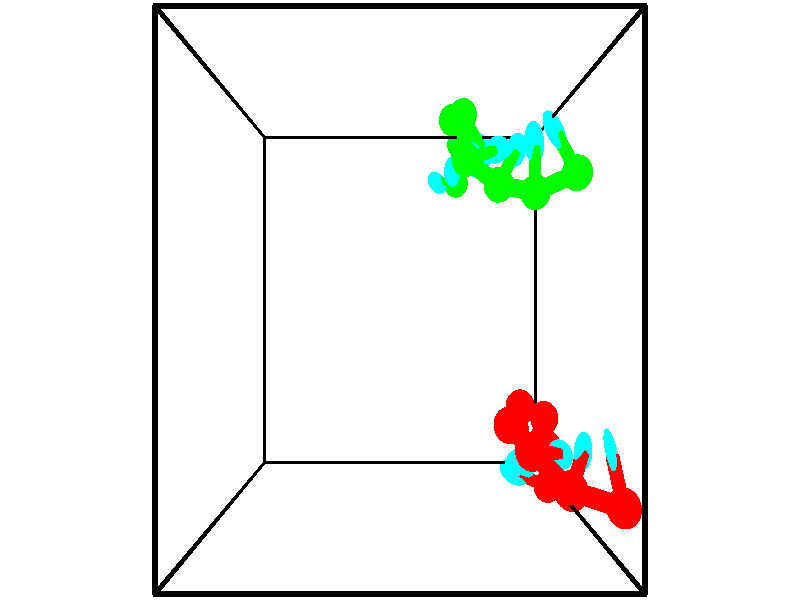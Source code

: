 // switches for output
#declare DRAW_BASES = 1; // possible values are 0, 1; only relevant for DNA ribbons
#declare DRAW_BASES_TYPE = 3; // possible values are 1, 2, 3; only relevant for DNA ribbons
#declare DRAW_FOG = 0; // set to 1 to enable fog

#include "colors.inc"

#include "transforms.inc"
background { rgb <1, 1, 1>}

#default {
   normal{
       ripples 0.25
       frequency 0.20
       turbulence 0.2
       lambda 5
   }
	finish {
		phong 0.1
		phong_size 40.
	}
}

// original window dimensions: 1024x640


// camera settings

camera {
	sky <-0, 1, 0>
	up <-0, 1, 0>
	right 1.6 * <1, 0, 0>
	location <2.5, 2.5, 11.1562>
	look_at <2.5, 2.5, 2.5>
	direction <0, 0, -8.6562>
	angle 67.0682
}


# declare cpy_camera_pos = <2.5, 2.5, 11.1562>;
# if (DRAW_FOG = 1)
fog {
	fog_type 2
	up vnormalize(cpy_camera_pos)
	color rgbt<1,1,1,0.3>
	distance 1e-5
	fog_alt 3e-3
	fog_offset 4
}
# end


// LIGHTS

# declare lum = 6;
global_settings {
	ambient_light rgb lum * <0.05, 0.05, 0.05>
	max_trace_level 15
}# declare cpy_direct_light_amount = 0.25;
light_source
{	1000 * <-1, -1, 1>,
	rgb lum * cpy_direct_light_amount
	parallel
}

light_source
{	1000 * <1, 1, -1>,
	rgb lum * cpy_direct_light_amount
	parallel
}

// strand 0

// nucleotide -1

// particle -1
sphere {
	<5.801936, -0.058663, 2.250527> 0.250000
	pigment { color rgbt <1,0,0,0> }
	no_shadow
}
cylinder {
	<5.754463, 0.303886, 2.088341>,  <5.725979, 0.521415, 1.991029>, 0.100000
	pigment { color rgbt <1,0,0,0> }
	no_shadow
}
cylinder {
	<5.754463, 0.303886, 2.088341>,  <5.801936, -0.058663, 2.250527>, 0.100000
	pigment { color rgbt <1,0,0,0> }
	no_shadow
}

// particle -1
sphere {
	<5.754463, 0.303886, 2.088341> 0.100000
	pigment { color rgbt <1,0,0,0> }
	no_shadow
}
sphere {
	0, 1
	scale<0.080000,0.200000,0.300000>
	matrix <-0.842343, -0.308109, -0.442184,
		-0.525712, 0.289063, 0.800044,
		-0.118682, 0.906373, -0.405467,
		5.718859, 0.575798, 1.966701>
	pigment { color rgbt <0,1,1,0> }
	no_shadow
}
cylinder {
	<5.048738, 0.131009, 2.170156>,  <5.801936, -0.058663, 2.250527>, 0.130000
	pigment { color rgbt <1,0,0,0> }
	no_shadow
}

// nucleotide -1

// particle -1
sphere {
	<5.048738, 0.131009, 2.170156> 0.250000
	pigment { color rgbt <1,0,0,0> }
	no_shadow
}
cylinder {
	<5.235048, 0.355814, 1.896749>,  <5.346835, 0.490696, 1.732706>, 0.100000
	pigment { color rgbt <1,0,0,0> }
	no_shadow
}
cylinder {
	<5.235048, 0.355814, 1.896749>,  <5.048738, 0.131009, 2.170156>, 0.100000
	pigment { color rgbt <1,0,0,0> }
	no_shadow
}

// particle -1
sphere {
	<5.235048, 0.355814, 1.896749> 0.100000
	pigment { color rgbt <1,0,0,0> }
	no_shadow
}
sphere {
	0, 1
	scale<0.080000,0.200000,0.300000>
	matrix <-0.674143, -0.274994, -0.685499,
		-0.573222, 0.780077, 0.250790,
		0.465777, 0.562012, -0.683516,
		5.374781, 0.524417, 1.691695>
	pigment { color rgbt <0,1,1,0> }
	no_shadow
}
cylinder {
	<4.521244, 0.559621, 1.899292>,  <5.048738, 0.131009, 2.170156>, 0.130000
	pigment { color rgbt <1,0,0,0> }
	no_shadow
}

// nucleotide -1

// particle -1
sphere {
	<4.521244, 0.559621, 1.899292> 0.250000
	pigment { color rgbt <1,0,0,0> }
	no_shadow
}
cylinder {
	<4.836199, 0.489197, 1.662979>,  <5.025172, 0.446943, 1.521191>, 0.100000
	pigment { color rgbt <1,0,0,0> }
	no_shadow
}
cylinder {
	<4.836199, 0.489197, 1.662979>,  <4.521244, 0.559621, 1.899292>, 0.100000
	pigment { color rgbt <1,0,0,0> }
	no_shadow
}

// particle -1
sphere {
	<4.836199, 0.489197, 1.662979> 0.100000
	pigment { color rgbt <1,0,0,0> }
	no_shadow
}
sphere {
	0, 1
	scale<0.080000,0.200000,0.300000>
	matrix <-0.615844, -0.267427, -0.741093,
		-0.027514, 0.947357, -0.318995,
		0.787388, -0.176060, -0.590782,
		5.072415, 0.436379, 1.485745>
	pigment { color rgbt <0,1,1,0> }
	no_shadow
}
cylinder {
	<4.277403, 0.797608, 1.321197>,  <4.521244, 0.559621, 1.899292>, 0.130000
	pigment { color rgbt <1,0,0,0> }
	no_shadow
}

// nucleotide -1

// particle -1
sphere {
	<4.277403, 0.797608, 1.321197> 0.250000
	pigment { color rgbt <1,0,0,0> }
	no_shadow
}
cylinder {
	<4.573511, 0.539209, 1.246698>,  <4.751176, 0.384169, 1.201999>, 0.100000
	pigment { color rgbt <1,0,0,0> }
	no_shadow
}
cylinder {
	<4.573511, 0.539209, 1.246698>,  <4.277403, 0.797608, 1.321197>, 0.100000
	pigment { color rgbt <1,0,0,0> }
	no_shadow
}

// particle -1
sphere {
	<4.573511, 0.539209, 1.246698> 0.100000
	pigment { color rgbt <1,0,0,0> }
	no_shadow
}
sphere {
	0, 1
	scale<0.080000,0.200000,0.300000>
	matrix <-0.423119, -0.232374, -0.875770,
		0.522467, 0.727109, -0.445354,
		0.740269, -0.645999, -0.186246,
		4.795592, 0.345409, 1.190825>
	pigment { color rgbt <0,1,1,0> }
	no_shadow
}
cylinder {
	<4.590574, 0.952882, 0.661566>,  <4.277403, 0.797608, 1.321197>, 0.130000
	pigment { color rgbt <1,0,0,0> }
	no_shadow
}

// nucleotide -1

// particle -1
sphere {
	<4.590574, 0.952882, 0.661566> 0.250000
	pigment { color rgbt <1,0,0,0> }
	no_shadow
}
cylinder {
	<4.627169, 0.569643, 0.770144>,  <4.649126, 0.339700, 0.835290>, 0.100000
	pigment { color rgbt <1,0,0,0> }
	no_shadow
}
cylinder {
	<4.627169, 0.569643, 0.770144>,  <4.590574, 0.952882, 0.661566>, 0.100000
	pigment { color rgbt <1,0,0,0> }
	no_shadow
}

// particle -1
sphere {
	<4.627169, 0.569643, 0.770144> 0.100000
	pigment { color rgbt <1,0,0,0> }
	no_shadow
}
sphere {
	0, 1
	scale<0.080000,0.200000,0.300000>
	matrix <-0.352032, -0.286102, -0.891190,
		0.931506, -0.014025, -0.363455,
		0.091486, -0.958096, 0.271443,
		4.654614, 0.282215, 0.851576>
	pigment { color rgbt <0,1,1,0> }
	no_shadow
}
cylinder {
	<5.118855, 0.718090, 0.185615>,  <4.590574, 0.952882, 0.661566>, 0.130000
	pigment { color rgbt <1,0,0,0> }
	no_shadow
}

// nucleotide -1

// particle -1
sphere {
	<5.118855, 0.718090, 0.185615> 0.250000
	pigment { color rgbt <1,0,0,0> }
	no_shadow
}
cylinder {
	<4.908863, 0.411304, 0.333218>,  <4.782868, 0.227233, 0.421779>, 0.100000
	pigment { color rgbt <1,0,0,0> }
	no_shadow
}
cylinder {
	<4.908863, 0.411304, 0.333218>,  <5.118855, 0.718090, 0.185615>, 0.100000
	pigment { color rgbt <1,0,0,0> }
	no_shadow
}

// particle -1
sphere {
	<4.908863, 0.411304, 0.333218> 0.100000
	pigment { color rgbt <1,0,0,0> }
	no_shadow
}
sphere {
	0, 1
	scale<0.080000,0.200000,0.300000>
	matrix <-0.306090, -0.234416, -0.922691,
		0.794170, -0.597342, -0.111696,
		-0.524979, -0.766963, 0.369006,
		4.751369, 0.181216, 0.443919>
	pigment { color rgbt <0,1,1,0> }
	no_shadow
}
cylinder {
	<5.296049, 0.188280, -0.278649>,  <5.118855, 0.718090, 0.185615>, 0.130000
	pigment { color rgbt <1,0,0,0> }
	no_shadow
}

// nucleotide -1

// particle -1
sphere {
	<5.296049, 0.188280, -0.278649> 0.250000
	pigment { color rgbt <1,0,0,0> }
	no_shadow
}
cylinder {
	<4.949940, 0.087673, -0.105194>,  <4.742274, 0.027309, -0.001121>, 0.100000
	pigment { color rgbt <1,0,0,0> }
	no_shadow
}
cylinder {
	<4.949940, 0.087673, -0.105194>,  <5.296049, 0.188280, -0.278649>, 0.100000
	pigment { color rgbt <1,0,0,0> }
	no_shadow
}

// particle -1
sphere {
	<4.949940, 0.087673, -0.105194> 0.100000
	pigment { color rgbt <1,0,0,0> }
	no_shadow
}
sphere {
	0, 1
	scale<0.080000,0.200000,0.300000>
	matrix <-0.322425, -0.383142, -0.865589,
		0.383856, -0.888786, 0.250427,
		-0.865273, -0.251518, 0.433638,
		4.690358, 0.012218, 0.024897>
	pigment { color rgbt <0,1,1,0> }
	no_shadow
}
cylinder {
	<5.312905, -0.477845, -0.397828>,  <5.296049, 0.188280, -0.278649>, 0.130000
	pigment { color rgbt <1,0,0,0> }
	no_shadow
}

// nucleotide -1

// particle -1
sphere {
	<5.312905, -0.477845, -0.397828> 0.250000
	pigment { color rgbt <1,0,0,0> }
	no_shadow
}
cylinder {
	<4.944757, -0.331502, -0.342593>,  <4.723869, -0.243696, -0.309452>, 0.100000
	pigment { color rgbt <1,0,0,0> }
	no_shadow
}
cylinder {
	<4.944757, -0.331502, -0.342593>,  <5.312905, -0.477845, -0.397828>, 0.100000
	pigment { color rgbt <1,0,0,0> }
	no_shadow
}

// particle -1
sphere {
	<4.944757, -0.331502, -0.342593> 0.100000
	pigment { color rgbt <1,0,0,0> }
	no_shadow
}
sphere {
	0, 1
	scale<0.080000,0.200000,0.300000>
	matrix <-0.300240, -0.434868, -0.848968,
		-0.250551, -0.822823, 0.510084,
		-0.920369, 0.365857, 0.138088,
		4.668647, -0.221744, -0.301167>
	pigment { color rgbt <0,1,1,0> }
	no_shadow
}
// strand 1

// nucleotide -1

// particle -1
sphere {
	<3.670954, 4.540061, -1.504363> 0.250000
	pigment { color rgbt <0,1,0,0> }
	no_shadow
}
cylinder {
	<3.429737, 4.492468, -1.188849>,  <3.285007, 4.463912, -0.999540>, 0.100000
	pigment { color rgbt <0,1,0,0> }
	no_shadow
}
cylinder {
	<3.429737, 4.492468, -1.188849>,  <3.670954, 4.540061, -1.504363>, 0.100000
	pigment { color rgbt <0,1,0,0> }
	no_shadow
}

// particle -1
sphere {
	<3.429737, 4.492468, -1.188849> 0.100000
	pigment { color rgbt <0,1,0,0> }
	no_shadow
}
sphere {
	0, 1
	scale<0.080000,0.200000,0.300000>
	matrix <0.720949, 0.341931, 0.602757,
		-0.341427, 0.932162, -0.120420,
		-0.603042, -0.118981, 0.788786,
		3.248824, 4.456773, -0.952213>
	pigment { color rgbt <0,1,1,0> }
	no_shadow
}
cylinder {
	<3.706181, 5.136142, -1.078206>,  <3.670954, 4.540061, -1.504363>, 0.130000
	pigment { color rgbt <0,1,0,0> }
	no_shadow
}

// nucleotide -1

// particle -1
sphere {
	<3.706181, 5.136142, -1.078206> 0.250000
	pigment { color rgbt <0,1,0,0> }
	no_shadow
}
cylinder {
	<3.601395, 4.826402, -0.847814>,  <3.538523, 4.640557, -0.709578>, 0.100000
	pigment { color rgbt <0,1,0,0> }
	no_shadow
}
cylinder {
	<3.601395, 4.826402, -0.847814>,  <3.706181, 5.136142, -1.078206>, 0.100000
	pigment { color rgbt <0,1,0,0> }
	no_shadow
}

// particle -1
sphere {
	<3.601395, 4.826402, -0.847814> 0.100000
	pigment { color rgbt <0,1,0,0> }
	no_shadow
}
sphere {
	0, 1
	scale<0.080000,0.200000,0.300000>
	matrix <0.676645, 0.278182, 0.681738,
		-0.688132, 0.568326, 0.451087,
		-0.261965, -0.774351, 0.575981,
		3.522805, 4.594096, -0.675019>
	pigment { color rgbt <0,1,1,0> }
	no_shadow
}
cylinder {
	<3.496459, 5.374612, -0.422472>,  <3.706181, 5.136142, -1.078206>, 0.130000
	pigment { color rgbt <0,1,0,0> }
	no_shadow
}

// nucleotide -1

// particle -1
sphere {
	<3.496459, 5.374612, -0.422472> 0.250000
	pigment { color rgbt <0,1,0,0> }
	no_shadow
}
cylinder {
	<3.668938, 5.013834, -0.412982>,  <3.772425, 4.797367, -0.407289>, 0.100000
	pigment { color rgbt <0,1,0,0> }
	no_shadow
}
cylinder {
	<3.668938, 5.013834, -0.412982>,  <3.496459, 5.374612, -0.422472>, 0.100000
	pigment { color rgbt <0,1,0,0> }
	no_shadow
}

// particle -1
sphere {
	<3.668938, 5.013834, -0.412982> 0.100000
	pigment { color rgbt <0,1,0,0> }
	no_shadow
}
sphere {
	0, 1
	scale<0.080000,0.200000,0.300000>
	matrix <0.596644, 0.304767, 0.742384,
		-0.676820, -0.305959, 0.669555,
		0.431197, -0.901946, 0.023724,
		3.798297, 4.743250, -0.405865>
	pigment { color rgbt <0,1,1,0> }
	no_shadow
}
cylinder {
	<3.636499, 5.282300, 0.248794>,  <3.496459, 5.374612, -0.422472>, 0.130000
	pigment { color rgbt <0,1,0,0> }
	no_shadow
}

// nucleotide -1

// particle -1
sphere {
	<3.636499, 5.282300, 0.248794> 0.250000
	pigment { color rgbt <0,1,0,0> }
	no_shadow
}
cylinder {
	<3.865818, 5.025178, 0.045567>,  <4.003409, 4.870905, -0.076369>, 0.100000
	pigment { color rgbt <0,1,0,0> }
	no_shadow
}
cylinder {
	<3.865818, 5.025178, 0.045567>,  <3.636499, 5.282300, 0.248794>, 0.100000
	pigment { color rgbt <0,1,0,0> }
	no_shadow
}

// particle -1
sphere {
	<3.865818, 5.025178, 0.045567> 0.100000
	pigment { color rgbt <0,1,0,0> }
	no_shadow
}
sphere {
	0, 1
	scale<0.080000,0.200000,0.300000>
	matrix <0.601780, -0.090483, 0.793519,
		-0.556048, -0.760669, 0.334953,
		0.573298, -0.642803, -0.508068,
		4.037807, 4.832337, -0.106853>
	pigment { color rgbt <0,1,1,0> }
	no_shadow
}
cylinder {
	<3.655045, 4.549083, 0.593641>,  <3.636499, 5.282300, 0.248794>, 0.130000
	pigment { color rgbt <0,1,0,0> }
	no_shadow
}

// nucleotide -1

// particle -1
sphere {
	<3.655045, 4.549083, 0.593641> 0.250000
	pigment { color rgbt <0,1,0,0> }
	no_shadow
}
cylinder {
	<3.989506, 4.668919, 0.409859>,  <4.190182, 4.740820, 0.299590>, 0.100000
	pigment { color rgbt <0,1,0,0> }
	no_shadow
}
cylinder {
	<3.989506, 4.668919, 0.409859>,  <3.655045, 4.549083, 0.593641>, 0.100000
	pigment { color rgbt <0,1,0,0> }
	no_shadow
}

// particle -1
sphere {
	<3.989506, 4.668919, 0.409859> 0.100000
	pigment { color rgbt <0,1,0,0> }
	no_shadow
}
sphere {
	0, 1
	scale<0.080000,0.200000,0.300000>
	matrix <0.518249, -0.157182, 0.840662,
		0.179635, -0.941032, -0.286689,
		0.836151, 0.299588, -0.459454,
		4.240351, 4.758795, 0.272023>
	pigment { color rgbt <0,1,1,0> }
	no_shadow
}
cylinder {
	<4.173725, 4.128227, 0.915665>,  <3.655045, 4.549083, 0.593641>, 0.130000
	pigment { color rgbt <0,1,0,0> }
	no_shadow
}

// nucleotide -1

// particle -1
sphere {
	<4.173725, 4.128227, 0.915665> 0.250000
	pigment { color rgbt <0,1,0,0> }
	no_shadow
}
cylinder {
	<4.369694, 4.440671, 0.760827>,  <4.487275, 4.628138, 0.667923>, 0.100000
	pigment { color rgbt <0,1,0,0> }
	no_shadow
}
cylinder {
	<4.369694, 4.440671, 0.760827>,  <4.173725, 4.128227, 0.915665>, 0.100000
	pigment { color rgbt <0,1,0,0> }
	no_shadow
}

// particle -1
sphere {
	<4.369694, 4.440671, 0.760827> 0.100000
	pigment { color rgbt <0,1,0,0> }
	no_shadow
}
sphere {
	0, 1
	scale<0.080000,0.200000,0.300000>
	matrix <0.530268, 0.085432, 0.843515,
		0.691949, -0.618520, -0.372343,
		0.489921, 0.781111, -0.387096,
		4.516670, 4.675004, 0.644698>
	pigment { color rgbt <0,1,1,0> }
	no_shadow
}
cylinder {
	<4.791943, 4.019722, 0.944954>,  <4.173725, 4.128227, 0.915665>, 0.130000
	pigment { color rgbt <0,1,0,0> }
	no_shadow
}

// nucleotide -1

// particle -1
sphere {
	<4.791943, 4.019722, 0.944954> 0.250000
	pigment { color rgbt <0,1,0,0> }
	no_shadow
}
cylinder {
	<4.778851, 4.419465, 0.950758>,  <4.770995, 4.659311, 0.954241>, 0.100000
	pigment { color rgbt <0,1,0,0> }
	no_shadow
}
cylinder {
	<4.778851, 4.419465, 0.950758>,  <4.791943, 4.019722, 0.944954>, 0.100000
	pigment { color rgbt <0,1,0,0> }
	no_shadow
}

// particle -1
sphere {
	<4.778851, 4.419465, 0.950758> 0.100000
	pigment { color rgbt <0,1,0,0> }
	no_shadow
}
sphere {
	0, 1
	scale<0.080000,0.200000,0.300000>
	matrix <0.418116, 0.000503, 0.908393,
		0.907804, 0.035800, -0.417865,
		-0.032731, 0.999359, 0.014512,
		4.769032, 4.719273, 0.955112>
	pigment { color rgbt <0,1,1,0> }
	no_shadow
}
cylinder {
	<5.436687, 4.255293, 1.157660>,  <4.791943, 4.019722, 0.944954>, 0.130000
	pigment { color rgbt <0,1,0,0> }
	no_shadow
}

// nucleotide -1

// particle -1
sphere {
	<5.436687, 4.255293, 1.157660> 0.250000
	pigment { color rgbt <0,1,0,0> }
	no_shadow
}
cylinder {
	<5.211964, 4.583147, 1.202507>,  <5.077130, 4.779860, 1.229415>, 0.100000
	pigment { color rgbt <0,1,0,0> }
	no_shadow
}
cylinder {
	<5.211964, 4.583147, 1.202507>,  <5.436687, 4.255293, 1.157660>, 0.100000
	pigment { color rgbt <0,1,0,0> }
	no_shadow
}

// particle -1
sphere {
	<5.211964, 4.583147, 1.202507> 0.100000
	pigment { color rgbt <0,1,0,0> }
	no_shadow
}
sphere {
	0, 1
	scale<0.080000,0.200000,0.300000>
	matrix <0.502700, 0.230604, 0.833135,
		0.657012, 0.524423, -0.541586,
		-0.561807, 0.819636, 0.112118,
		5.043422, 4.829038, 1.236142>
	pigment { color rgbt <0,1,1,0> }
	no_shadow
}
// box output
cylinder {
	<0.000000, 0.000000, 0.000000>,  <5.000000, 0.000000, 0.000000>, 0.025000
	pigment { color rgbt <0,0,0,0> }
	no_shadow
}
cylinder {
	<0.000000, 0.000000, 0.000000>,  <0.000000, 5.000000, 0.000000>, 0.025000
	pigment { color rgbt <0,0,0,0> }
	no_shadow
}
cylinder {
	<0.000000, 0.000000, 0.000000>,  <0.000000, 0.000000, 5.000000>, 0.025000
	pigment { color rgbt <0,0,0,0> }
	no_shadow
}
cylinder {
	<5.000000, 5.000000, 5.000000>,  <0.000000, 5.000000, 5.000000>, 0.025000
	pigment { color rgbt <0,0,0,0> }
	no_shadow
}
cylinder {
	<5.000000, 5.000000, 5.000000>,  <5.000000, 0.000000, 5.000000>, 0.025000
	pigment { color rgbt <0,0,0,0> }
	no_shadow
}
cylinder {
	<5.000000, 5.000000, 5.000000>,  <5.000000, 5.000000, 0.000000>, 0.025000
	pigment { color rgbt <0,0,0,0> }
	no_shadow
}
cylinder {
	<0.000000, 0.000000, 5.000000>,  <0.000000, 5.000000, 5.000000>, 0.025000
	pigment { color rgbt <0,0,0,0> }
	no_shadow
}
cylinder {
	<0.000000, 0.000000, 5.000000>,  <5.000000, 0.000000, 5.000000>, 0.025000
	pigment { color rgbt <0,0,0,0> }
	no_shadow
}
cylinder {
	<5.000000, 5.000000, 0.000000>,  <0.000000, 5.000000, 0.000000>, 0.025000
	pigment { color rgbt <0,0,0,0> }
	no_shadow
}
cylinder {
	<5.000000, 5.000000, 0.000000>,  <5.000000, 0.000000, 0.000000>, 0.025000
	pigment { color rgbt <0,0,0,0> }
	no_shadow
}
cylinder {
	<5.000000, 0.000000, 5.000000>,  <5.000000, 0.000000, 0.000000>, 0.025000
	pigment { color rgbt <0,0,0,0> }
	no_shadow
}
cylinder {
	<0.000000, 5.000000, 0.000000>,  <0.000000, 5.000000, 5.000000>, 0.025000
	pigment { color rgbt <0,0,0,0> }
	no_shadow
}
// end of box output
